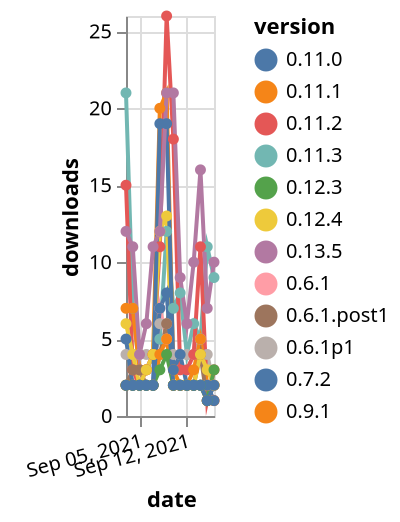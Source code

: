 {"$schema": "https://vega.github.io/schema/vega-lite/v5.json", "description": "A simple bar chart with embedded data.", "data": {"values": [{"date": "2021-09-03", "total": 3797, "delta": 21, "version": "0.11.3"}, {"date": "2021-09-04", "total": 3804, "delta": 7, "version": "0.11.3"}, {"date": "2021-09-05", "total": 3807, "delta": 3, "version": "0.11.3"}, {"date": "2021-09-06", "total": 3810, "delta": 3, "version": "0.11.3"}, {"date": "2021-09-07", "total": 3814, "delta": 4, "version": "0.11.3"}, {"date": "2021-09-08", "total": 3819, "delta": 5, "version": "0.11.3"}, {"date": "2021-09-09", "total": 3831, "delta": 12, "version": "0.11.3"}, {"date": "2021-09-10", "total": 3838, "delta": 7, "version": "0.11.3"}, {"date": "2021-09-11", "total": 3846, "delta": 8, "version": "0.11.3"}, {"date": "2021-09-12", "total": 3850, "delta": 4, "version": "0.11.3"}, {"date": "2021-09-13", "total": 3856, "delta": 6, "version": "0.11.3"}, {"date": "2021-09-14", "total": 3861, "delta": 5, "version": "0.11.3"}, {"date": "2021-09-15", "total": 3872, "delta": 11, "version": "0.11.3"}, {"date": "2021-09-16", "total": 3881, "delta": 9, "version": "0.11.3"}, {"date": "2021-09-03", "total": 6216, "delta": 4, "version": "0.6.1p1"}, {"date": "2021-09-04", "total": 6220, "delta": 4, "version": "0.6.1p1"}, {"date": "2021-09-05", "total": 6224, "delta": 4, "version": "0.6.1p1"}, {"date": "2021-09-06", "total": 6228, "delta": 4, "version": "0.6.1p1"}, {"date": "2021-09-07", "total": 6232, "delta": 4, "version": "0.6.1p1"}, {"date": "2021-09-08", "total": 6238, "delta": 6, "version": "0.6.1p1"}, {"date": "2021-09-09", "total": 6244, "delta": 6, "version": "0.6.1p1"}, {"date": "2021-09-10", "total": 6248, "delta": 4, "version": "0.6.1p1"}, {"date": "2021-09-11", "total": 6252, "delta": 4, "version": "0.6.1p1"}, {"date": "2021-09-12", "total": 6256, "delta": 4, "version": "0.6.1p1"}, {"date": "2021-09-13", "total": 6260, "delta": 4, "version": "0.6.1p1"}, {"date": "2021-09-14", "total": 6265, "delta": 5, "version": "0.6.1p1"}, {"date": "2021-09-15", "total": 6269, "delta": 4, "version": "0.6.1p1"}, {"date": "2021-09-16", "total": 6271, "delta": 2, "version": "0.6.1p1"}, {"date": "2021-09-03", "total": 3096, "delta": 2, "version": "0.6.1"}, {"date": "2021-09-04", "total": 3098, "delta": 2, "version": "0.6.1"}, {"date": "2021-09-05", "total": 3101, "delta": 3, "version": "0.6.1"}, {"date": "2021-09-06", "total": 3103, "delta": 2, "version": "0.6.1"}, {"date": "2021-09-07", "total": 3105, "delta": 2, "version": "0.6.1"}, {"date": "2021-09-08", "total": 3112, "delta": 7, "version": "0.6.1"}, {"date": "2021-09-09", "total": 3117, "delta": 5, "version": "0.6.1"}, {"date": "2021-09-10", "total": 3119, "delta": 2, "version": "0.6.1"}, {"date": "2021-09-11", "total": 3121, "delta": 2, "version": "0.6.1"}, {"date": "2021-09-12", "total": 3123, "delta": 2, "version": "0.6.1"}, {"date": "2021-09-13", "total": 3125, "delta": 2, "version": "0.6.1"}, {"date": "2021-09-14", "total": 3127, "delta": 2, "version": "0.6.1"}, {"date": "2021-09-15", "total": 3129, "delta": 2, "version": "0.6.1"}, {"date": "2021-09-16", "total": 3130, "delta": 1, "version": "0.6.1"}, {"date": "2021-09-03", "total": 37789, "delta": 15, "version": "0.11.2"}, {"date": "2021-09-04", "total": 37792, "delta": 3, "version": "0.11.2"}, {"date": "2021-09-05", "total": 37794, "delta": 2, "version": "0.11.2"}, {"date": "2021-09-06", "total": 37797, "delta": 3, "version": "0.11.2"}, {"date": "2021-09-07", "total": 37801, "delta": 4, "version": "0.11.2"}, {"date": "2021-09-08", "total": 37812, "delta": 11, "version": "0.11.2"}, {"date": "2021-09-09", "total": 37838, "delta": 26, "version": "0.11.2"}, {"date": "2021-09-10", "total": 37856, "delta": 18, "version": "0.11.2"}, {"date": "2021-09-11", "total": 37859, "delta": 3, "version": "0.11.2"}, {"date": "2021-09-12", "total": 37862, "delta": 3, "version": "0.11.2"}, {"date": "2021-09-13", "total": 37866, "delta": 4, "version": "0.11.2"}, {"date": "2021-09-14", "total": 37877, "delta": 11, "version": "0.11.2"}, {"date": "2021-09-15", "total": 37878, "delta": 1, "version": "0.11.2"}, {"date": "2021-09-16", "total": 37881, "delta": 3, "version": "0.11.2"}, {"date": "2021-09-03", "total": 19968, "delta": 7, "version": "0.9.1"}, {"date": "2021-09-04", "total": 19975, "delta": 7, "version": "0.9.1"}, {"date": "2021-09-05", "total": 19978, "delta": 3, "version": "0.9.1"}, {"date": "2021-09-06", "total": 19981, "delta": 3, "version": "0.9.1"}, {"date": "2021-09-07", "total": 19985, "delta": 4, "version": "0.9.1"}, {"date": "2021-09-08", "total": 20005, "delta": 20, "version": "0.9.1"}, {"date": "2021-09-09", "total": 20026, "delta": 21, "version": "0.9.1"}, {"date": "2021-09-10", "total": 20029, "delta": 3, "version": "0.9.1"}, {"date": "2021-09-11", "total": 20031, "delta": 2, "version": "0.9.1"}, {"date": "2021-09-12", "total": 20033, "delta": 2, "version": "0.9.1"}, {"date": "2021-09-13", "total": 20036, "delta": 3, "version": "0.9.1"}, {"date": "2021-09-14", "total": 20041, "delta": 5, "version": "0.9.1"}, {"date": "2021-09-15", "total": 20043, "delta": 2, "version": "0.9.1"}, {"date": "2021-09-16", "total": 20045, "delta": 2, "version": "0.9.1"}, {"date": "2021-09-03", "total": 1015, "delta": 2, "version": "0.6.1.post1"}, {"date": "2021-09-04", "total": 1018, "delta": 3, "version": "0.6.1.post1"}, {"date": "2021-09-05", "total": 1021, "delta": 3, "version": "0.6.1.post1"}, {"date": "2021-09-06", "total": 1023, "delta": 2, "version": "0.6.1.post1"}, {"date": "2021-09-07", "total": 1025, "delta": 2, "version": "0.6.1.post1"}, {"date": "2021-09-08", "total": 1029, "delta": 4, "version": "0.6.1.post1"}, {"date": "2021-09-09", "total": 1035, "delta": 6, "version": "0.6.1.post1"}, {"date": "2021-09-10", "total": 1037, "delta": 2, "version": "0.6.1.post1"}, {"date": "2021-09-11", "total": 1039, "delta": 2, "version": "0.6.1.post1"}, {"date": "2021-09-12", "total": 1041, "delta": 2, "version": "0.6.1.post1"}, {"date": "2021-09-13", "total": 1043, "delta": 2, "version": "0.6.1.post1"}, {"date": "2021-09-14", "total": 1047, "delta": 4, "version": "0.6.1.post1"}, {"date": "2021-09-15", "total": 1048, "delta": 1, "version": "0.6.1.post1"}, {"date": "2021-09-16", "total": 1050, "delta": 2, "version": "0.6.1.post1"}, {"date": "2021-09-03", "total": 4813, "delta": 6, "version": "0.12.4"}, {"date": "2021-09-04", "total": 4817, "delta": 4, "version": "0.12.4"}, {"date": "2021-09-05", "total": 4819, "delta": 2, "version": "0.12.4"}, {"date": "2021-09-06", "total": 4822, "delta": 3, "version": "0.12.4"}, {"date": "2021-09-07", "total": 4826, "delta": 4, "version": "0.12.4"}, {"date": "2021-09-08", "total": 4838, "delta": 12, "version": "0.12.4"}, {"date": "2021-09-09", "total": 4851, "delta": 13, "version": "0.12.4"}, {"date": "2021-09-10", "total": 4853, "delta": 2, "version": "0.12.4"}, {"date": "2021-09-11", "total": 4855, "delta": 2, "version": "0.12.4"}, {"date": "2021-09-12", "total": 4857, "delta": 2, "version": "0.12.4"}, {"date": "2021-09-13", "total": 4859, "delta": 2, "version": "0.12.4"}, {"date": "2021-09-14", "total": 4863, "delta": 4, "version": "0.12.4"}, {"date": "2021-09-15", "total": 4866, "delta": 3, "version": "0.12.4"}, {"date": "2021-09-16", "total": 4868, "delta": 2, "version": "0.12.4"}, {"date": "2021-09-03", "total": 2508, "delta": 2, "version": "0.11.1"}, {"date": "2021-09-04", "total": 2510, "delta": 2, "version": "0.11.1"}, {"date": "2021-09-05", "total": 2512, "delta": 2, "version": "0.11.1"}, {"date": "2021-09-06", "total": 2514, "delta": 2, "version": "0.11.1"}, {"date": "2021-09-07", "total": 2516, "delta": 2, "version": "0.11.1"}, {"date": "2021-09-08", "total": 2520, "delta": 4, "version": "0.11.1"}, {"date": "2021-09-09", "total": 2525, "delta": 5, "version": "0.11.1"}, {"date": "2021-09-10", "total": 2527, "delta": 2, "version": "0.11.1"}, {"date": "2021-09-11", "total": 2529, "delta": 2, "version": "0.11.1"}, {"date": "2021-09-12", "total": 2531, "delta": 2, "version": "0.11.1"}, {"date": "2021-09-13", "total": 2533, "delta": 2, "version": "0.11.1"}, {"date": "2021-09-14", "total": 2535, "delta": 2, "version": "0.11.1"}, {"date": "2021-09-15", "total": 2536, "delta": 1, "version": "0.11.1"}, {"date": "2021-09-16", "total": 2537, "delta": 1, "version": "0.11.1"}, {"date": "2021-09-03", "total": 8204, "delta": 5, "version": "0.7.2"}, {"date": "2021-09-04", "total": 8206, "delta": 2, "version": "0.7.2"}, {"date": "2021-09-05", "total": 8208, "delta": 2, "version": "0.7.2"}, {"date": "2021-09-06", "total": 8210, "delta": 2, "version": "0.7.2"}, {"date": "2021-09-07", "total": 8212, "delta": 2, "version": "0.7.2"}, {"date": "2021-09-08", "total": 8231, "delta": 19, "version": "0.7.2"}, {"date": "2021-09-09", "total": 8250, "delta": 19, "version": "0.7.2"}, {"date": "2021-09-10", "total": 8253, "delta": 3, "version": "0.7.2"}, {"date": "2021-09-11", "total": 8257, "delta": 4, "version": "0.7.2"}, {"date": "2021-09-12", "total": 8259, "delta": 2, "version": "0.7.2"}, {"date": "2021-09-13", "total": 8261, "delta": 2, "version": "0.7.2"}, {"date": "2021-09-14", "total": 8263, "delta": 2, "version": "0.7.2"}, {"date": "2021-09-15", "total": 8265, "delta": 2, "version": "0.7.2"}, {"date": "2021-09-16", "total": 8266, "delta": 1, "version": "0.7.2"}, {"date": "2021-09-03", "total": 1109, "delta": 2, "version": "0.12.3"}, {"date": "2021-09-04", "total": 1111, "delta": 2, "version": "0.12.3"}, {"date": "2021-09-05", "total": 1113, "delta": 2, "version": "0.12.3"}, {"date": "2021-09-06", "total": 1115, "delta": 2, "version": "0.12.3"}, {"date": "2021-09-07", "total": 1117, "delta": 2, "version": "0.12.3"}, {"date": "2021-09-08", "total": 1120, "delta": 3, "version": "0.12.3"}, {"date": "2021-09-09", "total": 1124, "delta": 4, "version": "0.12.3"}, {"date": "2021-09-10", "total": 1126, "delta": 2, "version": "0.12.3"}, {"date": "2021-09-11", "total": 1128, "delta": 2, "version": "0.12.3"}, {"date": "2021-09-12", "total": 1130, "delta": 2, "version": "0.12.3"}, {"date": "2021-09-13", "total": 1132, "delta": 2, "version": "0.12.3"}, {"date": "2021-09-14", "total": 1134, "delta": 2, "version": "0.12.3"}, {"date": "2021-09-15", "total": 1135, "delta": 1, "version": "0.12.3"}, {"date": "2021-09-16", "total": 1138, "delta": 3, "version": "0.12.3"}, {"date": "2021-09-03", "total": 5007, "delta": 2, "version": "0.11.0"}, {"date": "2021-09-04", "total": 5009, "delta": 2, "version": "0.11.0"}, {"date": "2021-09-05", "total": 5011, "delta": 2, "version": "0.11.0"}, {"date": "2021-09-06", "total": 5013, "delta": 2, "version": "0.11.0"}, {"date": "2021-09-07", "total": 5015, "delta": 2, "version": "0.11.0"}, {"date": "2021-09-08", "total": 5022, "delta": 7, "version": "0.11.0"}, {"date": "2021-09-09", "total": 5030, "delta": 8, "version": "0.11.0"}, {"date": "2021-09-10", "total": 5032, "delta": 2, "version": "0.11.0"}, {"date": "2021-09-11", "total": 5034, "delta": 2, "version": "0.11.0"}, {"date": "2021-09-12", "total": 5036, "delta": 2, "version": "0.11.0"}, {"date": "2021-09-13", "total": 5038, "delta": 2, "version": "0.11.0"}, {"date": "2021-09-14", "total": 5040, "delta": 2, "version": "0.11.0"}, {"date": "2021-09-15", "total": 5041, "delta": 1, "version": "0.11.0"}, {"date": "2021-09-16", "total": 5043, "delta": 2, "version": "0.11.0"}, {"date": "2021-09-03", "total": 3290, "delta": 12, "version": "0.13.5"}, {"date": "2021-09-04", "total": 3301, "delta": 11, "version": "0.13.5"}, {"date": "2021-09-05", "total": 3305, "delta": 4, "version": "0.13.5"}, {"date": "2021-09-06", "total": 3311, "delta": 6, "version": "0.13.5"}, {"date": "2021-09-07", "total": 3322, "delta": 11, "version": "0.13.5"}, {"date": "2021-09-08", "total": 3334, "delta": 12, "version": "0.13.5"}, {"date": "2021-09-09", "total": 3355, "delta": 21, "version": "0.13.5"}, {"date": "2021-09-10", "total": 3376, "delta": 21, "version": "0.13.5"}, {"date": "2021-09-11", "total": 3385, "delta": 9, "version": "0.13.5"}, {"date": "2021-09-12", "total": 3391, "delta": 6, "version": "0.13.5"}, {"date": "2021-09-13", "total": 3401, "delta": 10, "version": "0.13.5"}, {"date": "2021-09-14", "total": 3417, "delta": 16, "version": "0.13.5"}, {"date": "2021-09-15", "total": 3424, "delta": 7, "version": "0.13.5"}, {"date": "2021-09-16", "total": 3434, "delta": 10, "version": "0.13.5"}]}, "width": "container", "mark": {"type": "line", "point": {"filled": true}}, "encoding": {"x": {"field": "date", "type": "temporal", "timeUnit": "yearmonthdate", "title": "date", "axis": {"labelAngle": -15}}, "y": {"field": "delta", "type": "quantitative", "title": "downloads"}, "color": {"field": "version", "type": "nominal"}, "tooltip": {"field": "delta"}}}